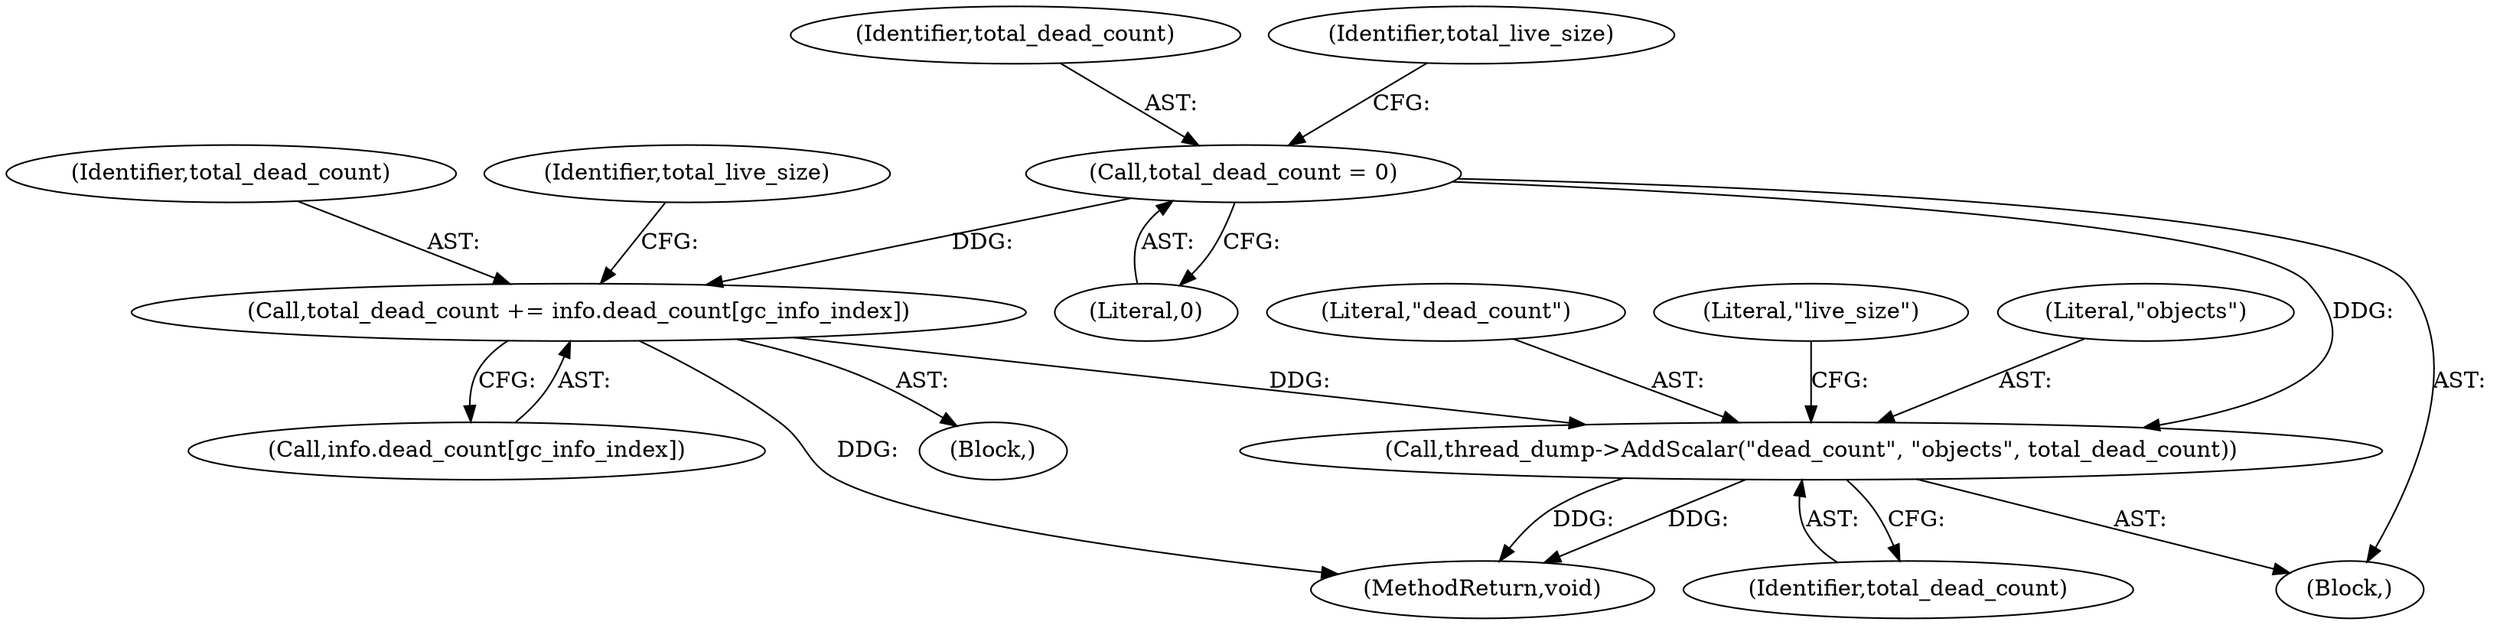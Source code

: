 digraph "0_Chrome_20b65d00ca3d8696430e22efad7485366f8c3a21_2@API" {
"1000240" [label="(Call,thread_dump->AddScalar(\"dead_count\", \"objects\", total_dead_count))"];
"1000181" [label="(Call,total_dead_count = 0)"];
"1000210" [label="(Call,total_dead_count += info.dead_count[gc_info_index])"];
"1000183" [label="(Literal,0)"];
"1000182" [label="(Identifier,total_dead_count)"];
"1000241" [label="(Literal,\"dead_count\")"];
"1000243" [label="(Identifier,total_dead_count)"];
"1000102" [label="(Block,)"];
"1000218" [label="(Identifier,total_live_size)"];
"1000212" [label="(Call,info.dead_count[gc_info_index])"];
"1000240" [label="(Call,thread_dump->AddScalar(\"dead_count\", \"objects\", total_dead_count))"];
"1000245" [label="(Literal,\"live_size\")"];
"1000265" [label="(MethodReturn,void)"];
"1000181" [label="(Call,total_dead_count = 0)"];
"1000210" [label="(Call,total_dead_count += info.dead_count[gc_info_index])"];
"1000186" [label="(Identifier,total_live_size)"];
"1000242" [label="(Literal,\"objects\")"];
"1000202" [label="(Block,)"];
"1000211" [label="(Identifier,total_dead_count)"];
"1000240" -> "1000102"  [label="AST: "];
"1000240" -> "1000243"  [label="CFG: "];
"1000241" -> "1000240"  [label="AST: "];
"1000242" -> "1000240"  [label="AST: "];
"1000243" -> "1000240"  [label="AST: "];
"1000245" -> "1000240"  [label="CFG: "];
"1000240" -> "1000265"  [label="DDG: "];
"1000240" -> "1000265"  [label="DDG: "];
"1000181" -> "1000240"  [label="DDG: "];
"1000210" -> "1000240"  [label="DDG: "];
"1000181" -> "1000102"  [label="AST: "];
"1000181" -> "1000183"  [label="CFG: "];
"1000182" -> "1000181"  [label="AST: "];
"1000183" -> "1000181"  [label="AST: "];
"1000186" -> "1000181"  [label="CFG: "];
"1000181" -> "1000210"  [label="DDG: "];
"1000210" -> "1000202"  [label="AST: "];
"1000210" -> "1000212"  [label="CFG: "];
"1000211" -> "1000210"  [label="AST: "];
"1000212" -> "1000210"  [label="AST: "];
"1000218" -> "1000210"  [label="CFG: "];
"1000210" -> "1000265"  [label="DDG: "];
}
